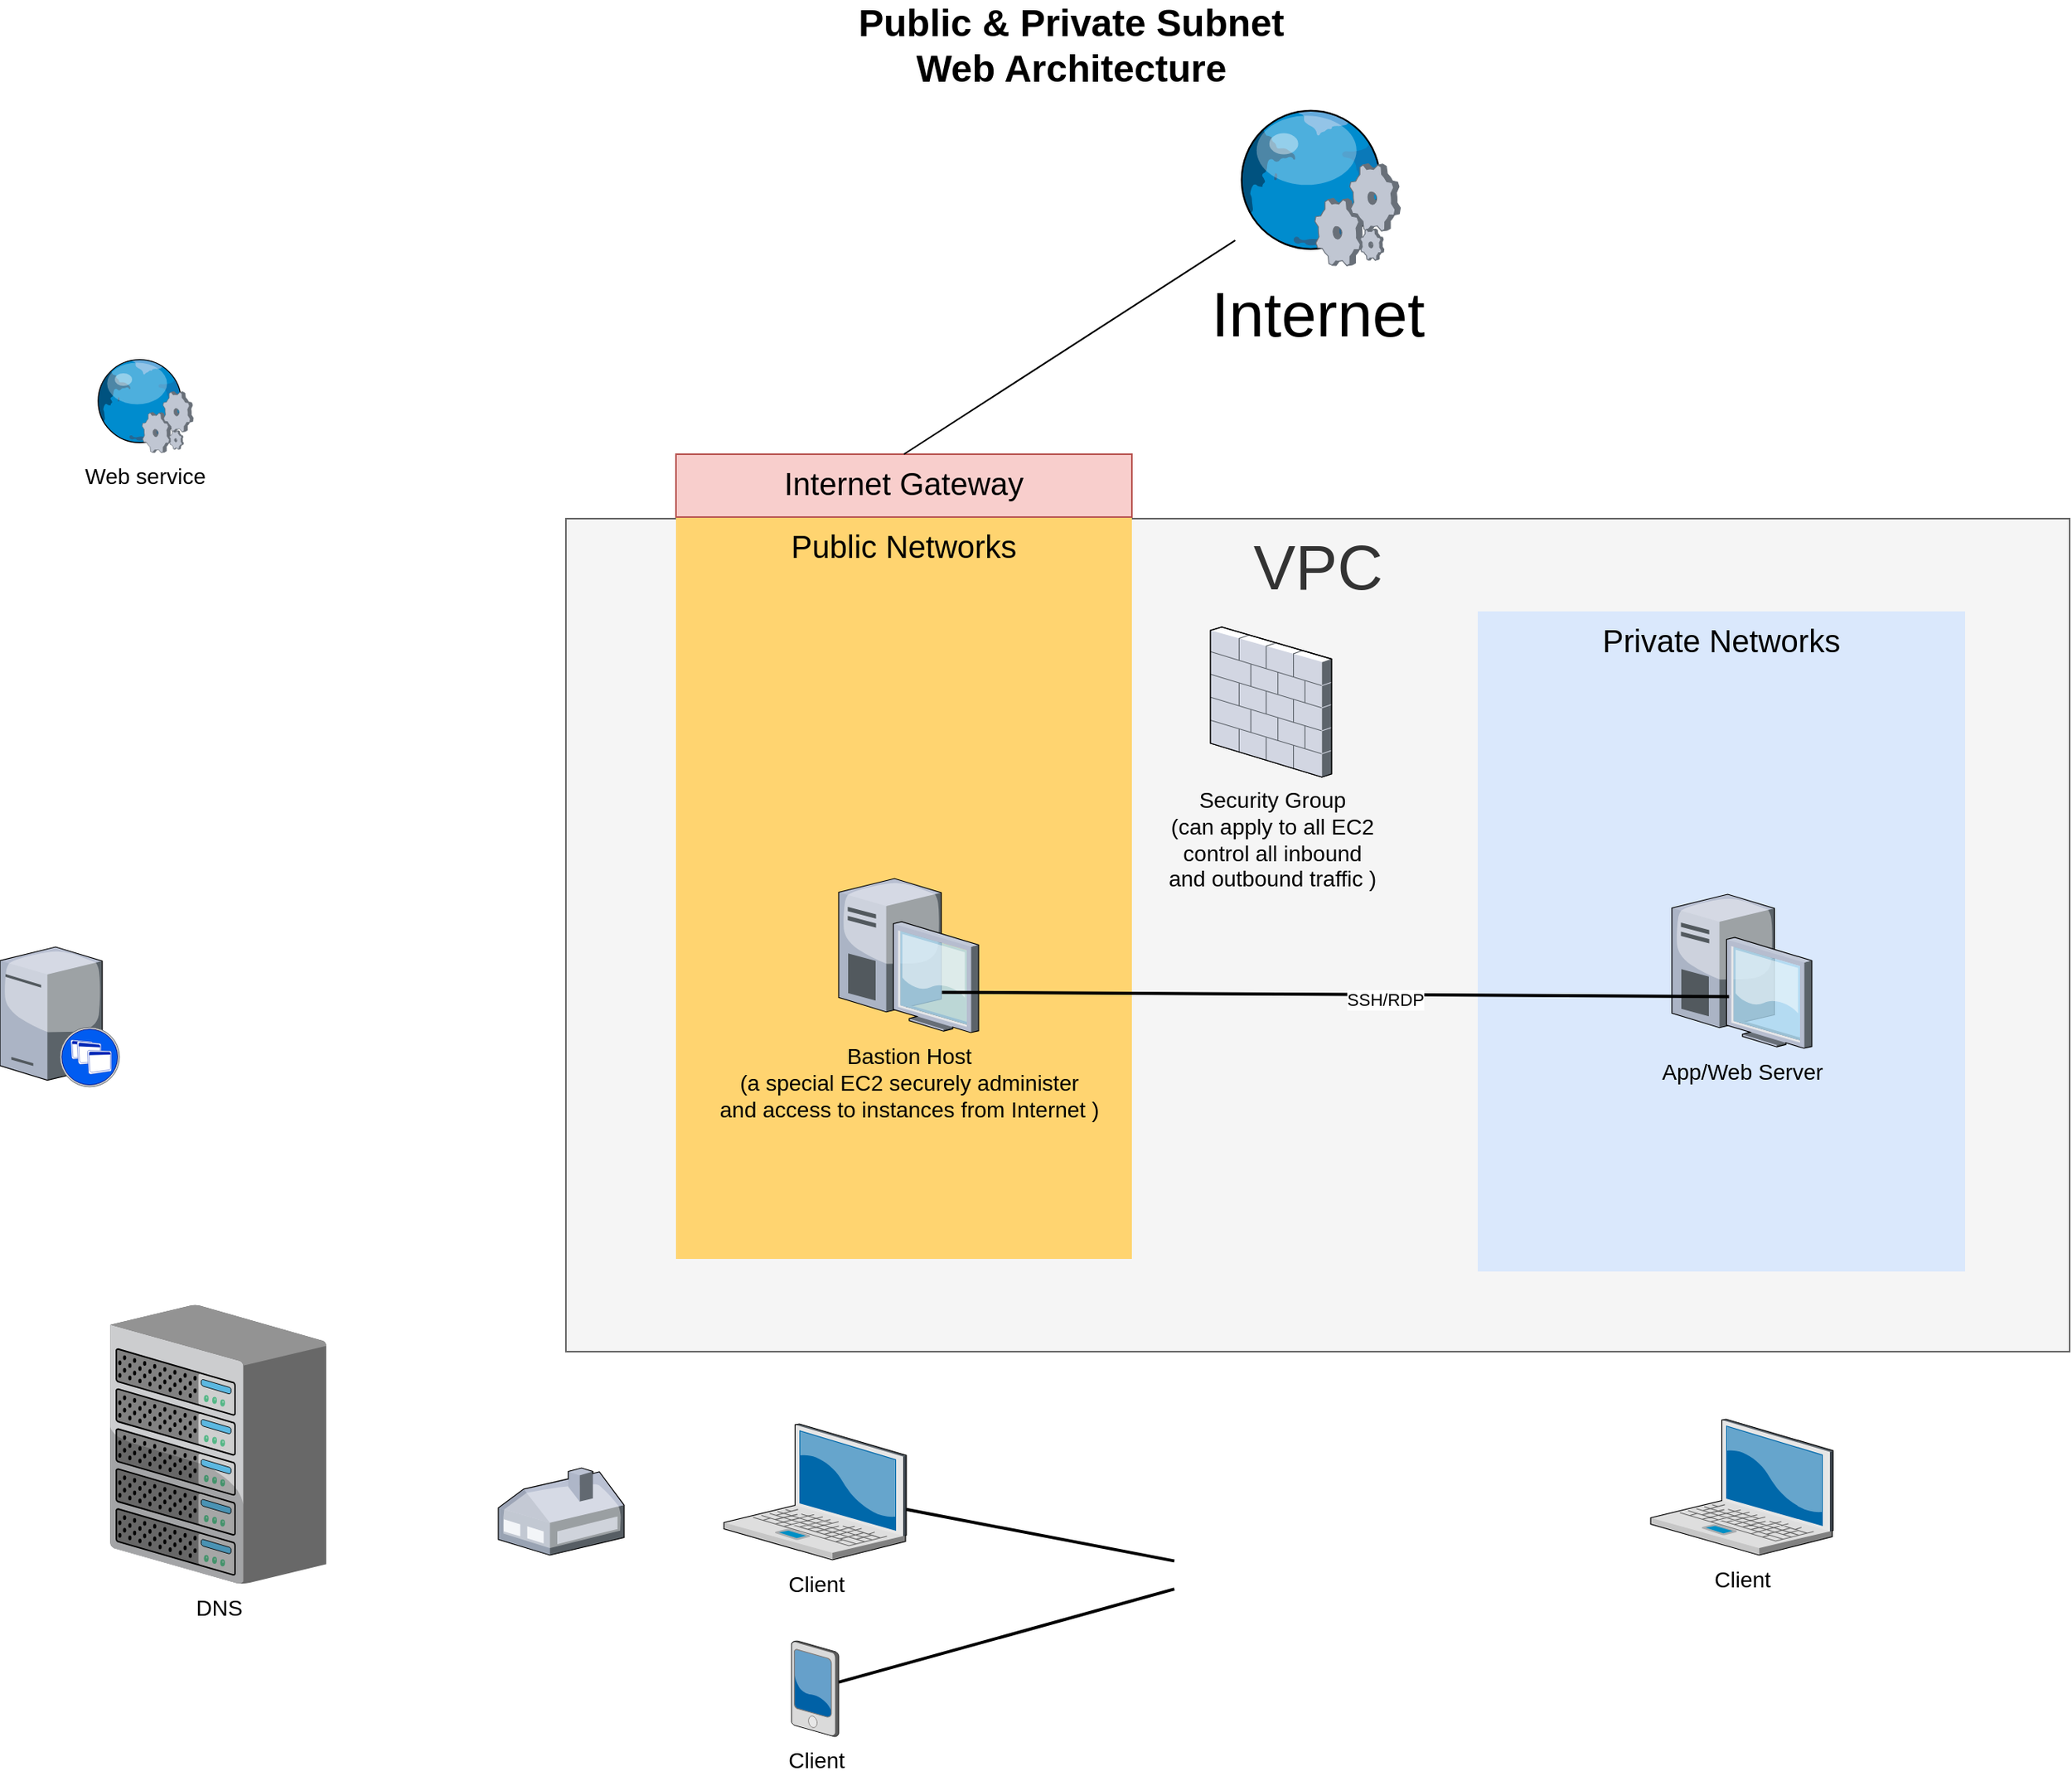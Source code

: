 <mxfile version="21.3.7" type="github">
  <diagram name="Page-1" id="e3a06f82-3646-2815-327d-82caf3d4e204">
    <mxGraphModel dx="2757.5" dy="648" grid="1" gridSize="10" guides="1" tooltips="1" connect="1" arrows="1" fold="1" page="1" pageScale="1.5" pageWidth="1169" pageHeight="826" background="none" math="0" shadow="0">
      <root>
        <mxCell id="0" style=";html=1;" />
        <mxCell id="1" style=";html=1;" parent="0" />
        <mxCell id="6a7d8f32e03d9370-58" value="&lt;font style=&quot;font-size: 40px;&quot;&gt;VPC&lt;/font&gt;" style="whiteSpace=wrap;html=1;fontSize=14;verticalAlign=top;fillColor=#f5f5f5;fontColor=#333333;strokeColor=#666666;" parent="1" vertex="1">
          <mxGeometry x="250" y="351" width="956.5" height="530" as="geometry" />
        </mxCell>
        <mxCell id="6a7d8f32e03d9370-57" value="&lt;font style=&quot;font-size: 20px;&quot;&gt;Public&amp;nbsp;Networks&lt;/font&gt;" style="whiteSpace=wrap;html=1;fillColor=#FFD470;gradientColor=none;fontSize=14;strokeColor=none;verticalAlign=top;" parent="1" vertex="1">
          <mxGeometry x="320" y="350" width="290" height="472" as="geometry" />
        </mxCell>
        <mxCell id="6a7d8f32e03d9370-36" style="edgeStyle=none;rounded=0;html=1;startSize=10;endSize=10;jettySize=auto;orthogonalLoop=1;fontSize=14;endArrow=none;endFill=0;strokeWidth=2;" parent="1" source="6a7d8f32e03d9370-1" edge="1">
          <mxGeometry relative="1" as="geometry">
            <mxPoint x="637" y="1014.192" as="targetPoint" />
          </mxGeometry>
        </mxCell>
        <mxCell id="6a7d8f32e03d9370-1" value="Client" style="verticalLabelPosition=bottom;aspect=fixed;html=1;verticalAlign=top;strokeColor=none;shape=mxgraph.citrix.laptop_2;fillColor=#66B2FF;gradientColor=#0066CC;fontSize=14;" parent="1" vertex="1">
          <mxGeometry x="350.5" y="927" width="116" height="86.5" as="geometry" />
        </mxCell>
        <mxCell id="6a7d8f32e03d9370-2" value="Client" style="verticalLabelPosition=bottom;aspect=fixed;html=1;verticalAlign=top;strokeColor=none;shape=mxgraph.citrix.laptop_2;fillColor=#66B2FF;gradientColor=#0066CC;fontSize=14;" parent="1" vertex="1">
          <mxGeometry x="940.0" y="924" width="116" height="86.5" as="geometry" />
        </mxCell>
        <mxCell id="6a7d8f32e03d9370-5" value="Bastion Host&lt;br&gt;(a special EC2 securely administer &lt;br&gt;and access to instances from Internet )" style="verticalLabelPosition=bottom;aspect=fixed;html=1;verticalAlign=top;strokeColor=none;shape=mxgraph.citrix.desktop;fillColor=#66B2FF;gradientColor=#0066CC;fontSize=14;" parent="1" vertex="1">
          <mxGeometry x="423.5" y="580" width="89" height="98" as="geometry" />
        </mxCell>
        <mxCell id="6a7d8f32e03d9370-37" style="edgeStyle=none;rounded=0;html=1;startSize=10;endSize=10;jettySize=auto;orthogonalLoop=1;fontSize=14;endArrow=none;endFill=0;strokeWidth=2;" parent="1" source="6a7d8f32e03d9370-6" edge="1">
          <mxGeometry relative="1" as="geometry">
            <mxPoint x="637" y="1032.052" as="targetPoint" />
          </mxGeometry>
        </mxCell>
        <mxCell id="6a7d8f32e03d9370-6" value="Client" style="verticalLabelPosition=bottom;aspect=fixed;html=1;verticalAlign=top;strokeColor=none;shape=mxgraph.citrix.pda;fillColor=#66B2FF;gradientColor=#0066CC;fontSize=14;" parent="1" vertex="1">
          <mxGeometry x="393.5" y="1065" width="30" height="61" as="geometry" />
        </mxCell>
        <mxCell id="6a7d8f32e03d9370-23" value="" style="verticalLabelPosition=bottom;aspect=fixed;html=1;verticalAlign=top;strokeColor=none;shape=mxgraph.citrix.home_office;fillColor=#66B2FF;gradientColor=#0066CC;fontSize=14;" parent="1" vertex="1">
          <mxGeometry x="207" y="955" width="80" height="55.5" as="geometry" />
        </mxCell>
        <mxCell id="6a7d8f32e03d9370-62" value="Public &amp;amp; Private Subnet&lt;br&gt;Web Architecture" style="text;strokeColor=none;fillColor=none;html=1;fontSize=24;fontStyle=1;verticalAlign=middle;align=center;" parent="1" vertex="1">
          <mxGeometry x="140" y="30" width="861" height="40" as="geometry" />
        </mxCell>
        <mxCell id="ronUoNS-gpGE2-iIif4v-1" value="" style="verticalLabelPosition=bottom;aspect=fixed;html=1;verticalAlign=top;strokeColor=none;shape=mxgraph.citrix.xenapp_server;fillColor=#66B2FF;gradientColor=#0066CC;fontSize=14;" parent="1" vertex="1">
          <mxGeometry x="-110.0" y="623.5" width="76" height="89" as="geometry" />
        </mxCell>
        <mxCell id="ronUoNS-gpGE2-iIif4v-2" value="Security Group&lt;br&gt;(can apply to all EC2&lt;br&gt;control all inbound &lt;br&gt;and outbound traffic )" style="verticalLabelPosition=bottom;aspect=fixed;html=1;verticalAlign=top;strokeColor=none;shape=mxgraph.citrix.firewall;fillColor=#66B2FF;gradientColor=#0066CC;fontSize=14;" parent="1" vertex="1">
          <mxGeometry x="660" y="420" width="77" height="95.48" as="geometry" />
        </mxCell>
        <mxCell id="ronUoNS-gpGE2-iIif4v-3" value="DNS" style="verticalLabelPosition=bottom;aspect=fixed;html=1;verticalAlign=top;strokeColor=none;shape=mxgraph.citrix.chassis;fillColor=#66B2FF;gradientColor=#0066CC;fontSize=14;" parent="1" vertex="1">
          <mxGeometry x="-40" y="851.25" width="137.5" height="177.5" as="geometry" />
        </mxCell>
        <mxCell id="ronUoNS-gpGE2-iIif4v-4" value="Web service" style="verticalLabelPosition=bottom;aspect=fixed;html=1;verticalAlign=top;strokeColor=none;shape=mxgraph.citrix.web_service;fillColor=#66B2FF;gradientColor=#0066CC;fontSize=14;" parent="1" vertex="1">
          <mxGeometry x="-50" y="249" width="63" height="60" as="geometry" />
        </mxCell>
        <mxCell id="ronUoNS-gpGE2-iIif4v-8" value="Private Networks" style="whiteSpace=wrap;html=1;fillColor=#dae8fc;fontSize=20;strokeColor=none;verticalAlign=top;" parent="1" vertex="1">
          <mxGeometry x="830" y="410" width="310" height="420" as="geometry" />
        </mxCell>
        <mxCell id="ronUoNS-gpGE2-iIif4v-9" value="App/Web Server" style="verticalLabelPosition=bottom;aspect=fixed;html=1;verticalAlign=top;strokeColor=none;shape=mxgraph.citrix.desktop;fillColor=#66B2FF;gradientColor=#0066CC;fontSize=14;" parent="1" vertex="1">
          <mxGeometry x="953.5" y="590" width="89" height="98" as="geometry" />
        </mxCell>
        <mxCell id="ronUoNS-gpGE2-iIif4v-10" style="edgeStyle=none;rounded=0;html=1;startSize=10;endSize=10;jettySize=auto;orthogonalLoop=1;fontSize=14;endArrow=none;endFill=0;strokeWidth=2;exitX=0.738;exitY=0.738;exitDx=0;exitDy=0;exitPerimeter=0;entryX=0.408;entryY=0.664;entryDx=0;entryDy=0;entryPerimeter=0;" parent="1" source="6a7d8f32e03d9370-5" target="ronUoNS-gpGE2-iIif4v-9" edge="1">
          <mxGeometry relative="1" as="geometry">
            <mxPoint x="530" y="522.81" as="sourcePoint" />
            <mxPoint x="700" y="556.002" as="targetPoint" />
          </mxGeometry>
        </mxCell>
        <mxCell id="ronUoNS-gpGE2-iIif4v-11" value="SSH/RDP" style="edgeLabel;html=1;align=center;verticalAlign=middle;resizable=0;points=[];" parent="ronUoNS-gpGE2-iIif4v-10" vertex="1" connectable="0">
          <mxGeometry x="0.124" y="-3" relative="1" as="geometry">
            <mxPoint as="offset" />
          </mxGeometry>
        </mxCell>
        <mxCell id="ronUoNS-gpGE2-iIif4v-12" value="Internet&lt;br style=&quot;font-size: 40px;&quot;&gt;" style="verticalLabelPosition=bottom;aspect=fixed;html=1;verticalAlign=top;strokeColor=none;shape=mxgraph.citrix.web_service;fillColor=#66B2FF;gradientColor=#0066CC;fontSize=40;" parent="1" vertex="1">
          <mxGeometry x="675.75" y="90" width="105" height="100" as="geometry" />
        </mxCell>
        <mxCell id="ronUoNS-gpGE2-iIif4v-13" value="Internet Gateway" style="whiteSpace=wrap;html=1;fillColor=#f8cecc;fontSize=20;strokeColor=#b85450;verticalAlign=top;" parent="1" vertex="1">
          <mxGeometry x="320" y="310" width="290" height="40" as="geometry" />
        </mxCell>
        <mxCell id="bdCWkZiefh76_0TccD_N-2" value="" style="endArrow=none;html=1;rounded=0;entryX=0.5;entryY=0;entryDx=0;entryDy=0;" edge="1" parent="1" source="ronUoNS-gpGE2-iIif4v-12" target="ronUoNS-gpGE2-iIif4v-13">
          <mxGeometry width="50" height="50" relative="1" as="geometry">
            <mxPoint x="560" y="450" as="sourcePoint" />
            <mxPoint x="610" y="400" as="targetPoint" />
          </mxGeometry>
        </mxCell>
      </root>
    </mxGraphModel>
  </diagram>
</mxfile>
